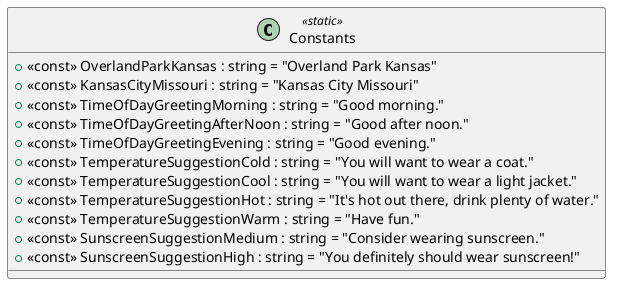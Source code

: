 @startuml
class Constants <<static>> {
    + <<const>> OverlandParkKansas : string = "Overland Park Kansas"
    + <<const>> KansasCityMissouri : string = "Kansas City Missouri"
    + <<const>> TimeOfDayGreetingMorning : string = "Good morning."
    + <<const>> TimeOfDayGreetingAfterNoon : string = "Good after noon."
    + <<const>> TimeOfDayGreetingEvening : string = "Good evening."
    + <<const>> TemperatureSuggestionCold : string = "You will want to wear a coat."
    + <<const>> TemperatureSuggestionCool : string = "You will want to wear a light jacket."
    + <<const>> TemperatureSuggestionHot : string = "It's hot out there, drink plenty of water."
    + <<const>> TemperatureSuggestionWarm : string = "Have fun."
    + <<const>> SunscreenSuggestionMedium : string = "Consider wearing sunscreen."
    + <<const>> SunscreenSuggestionHigh : string = "You definitely should wear sunscreen!"
}
@enduml
